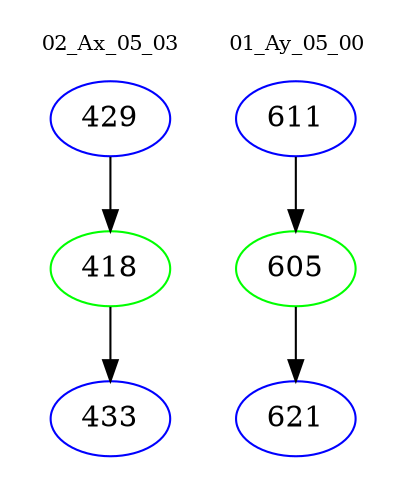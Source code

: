 digraph{
subgraph cluster_0 {
color = white
label = "02_Ax_05_03";
fontsize=10;
T0_429 [label="429", color="blue"]
T0_429 -> T0_418 [color="black"]
T0_418 [label="418", color="green"]
T0_418 -> T0_433 [color="black"]
T0_433 [label="433", color="blue"]
}
subgraph cluster_1 {
color = white
label = "01_Ay_05_00";
fontsize=10;
T1_611 [label="611", color="blue"]
T1_611 -> T1_605 [color="black"]
T1_605 [label="605", color="green"]
T1_605 -> T1_621 [color="black"]
T1_621 [label="621", color="blue"]
}
}
